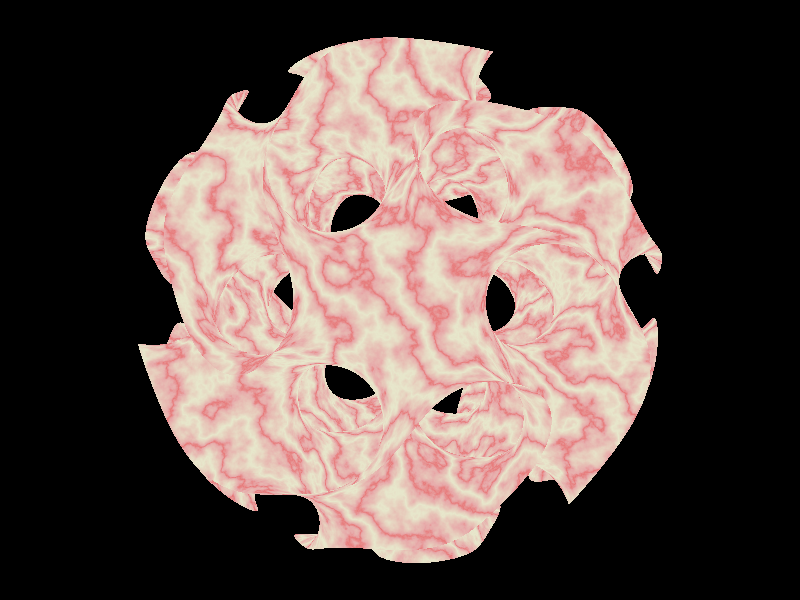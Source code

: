 #include "colors.inc"
#include "textures.inc"
#include "glass.inc"
#include "metals.inc"
#include "golds.inc"
#include "stones.inc"
#include "woods.inc"
#include "shapes.inc"
#include "shapes2.inc"
#include "functions.inc"
#include "math.inc"
#include "transforms.inc"

#declare Boxy =
box{ <0,0,0>,< 1,1,1> scale 0.5
     texture{ pigment{ Jade}
              finish { specular 0.5 ambient 0.01 diffuse 0.9 }
             }
   }


camera{location 10 look_at 0}
light_source{10,1}
isosurface{
    function{
        cos(x)*sin(y)+cos(y)*sin(z)+cos(z)*sin(x)
    } threshold 0 max_gradient 2 contained_by{
        sphere{<0,0,0>,7}} open pigment{Red_Marble}
    }

